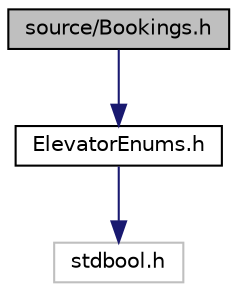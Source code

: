 digraph "source/Bookings.h"
{
 // LATEX_PDF_SIZE
  edge [fontname="Helvetica",fontsize="10",labelfontname="Helvetica",labelfontsize="10"];
  node [fontname="Helvetica",fontsize="10",shape=record];
  Node1 [label="source/Bookings.h",height=0.2,width=0.4,color="black", fillcolor="grey75", style="filled", fontcolor="black",tooltip="Module for handling elevator bookings."];
  Node1 -> Node2 [color="midnightblue",fontsize="10",style="solid",fontname="Helvetica"];
  Node2 [label="ElevatorEnums.h",height=0.2,width=0.4,color="black", fillcolor="white", style="filled",URL="$ElevatorEnums_8h.html",tooltip="Useful global defines."];
  Node2 -> Node3 [color="midnightblue",fontsize="10",style="solid",fontname="Helvetica"];
  Node3 [label="stdbool.h",height=0.2,width=0.4,color="grey75", fillcolor="white", style="filled",tooltip=" "];
}
